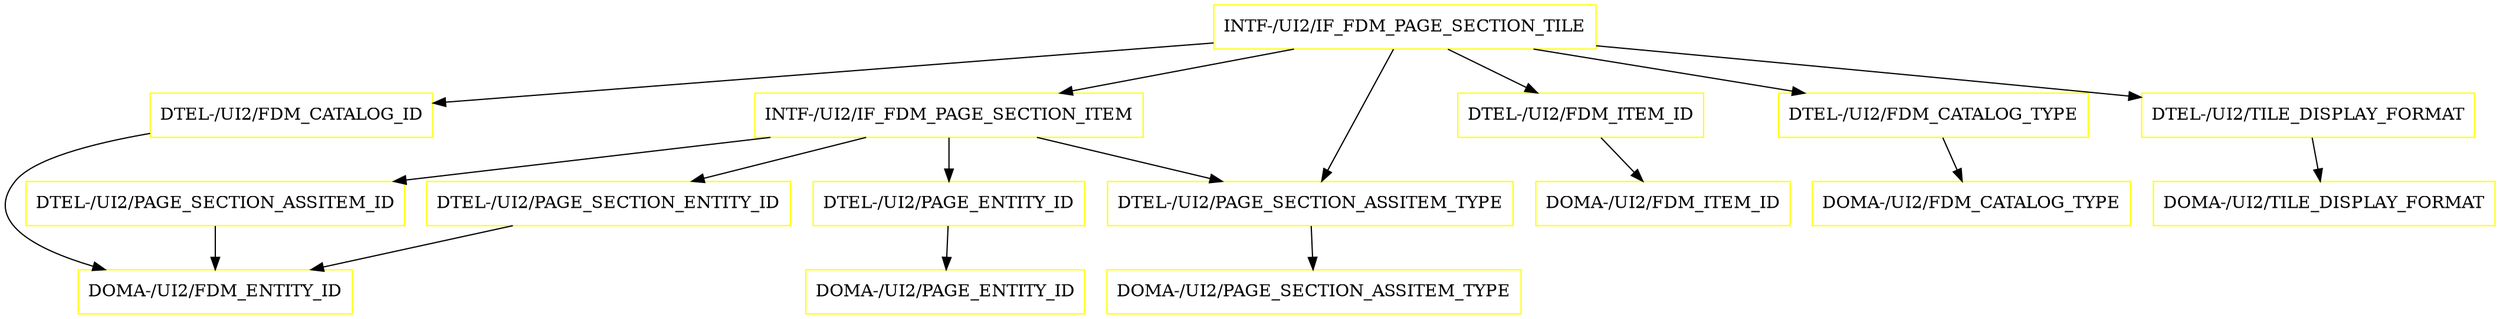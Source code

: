 digraph G {
  "INTF-/UI2/IF_FDM_PAGE_SECTION_TILE" [shape=box,color=yellow];
  "INTF-/UI2/IF_FDM_PAGE_SECTION_ITEM" [shape=box,color=yellow,URL="./INTF_%23UI2%23IF_FDM_PAGE_SECTION_ITEM.html"];
  "DTEL-/UI2/PAGE_SECTION_ENTITY_ID" [shape=box,color=yellow,URL="./DTEL_%23UI2%23PAGE_SECTION_ENTITY_ID.html"];
  "DOMA-/UI2/FDM_ENTITY_ID" [shape=box,color=yellow,URL="./DOMA_%23UI2%23FDM_ENTITY_ID.html"];
  "DTEL-/UI2/PAGE_ENTITY_ID" [shape=box,color=yellow,URL="./DTEL_%23UI2%23PAGE_ENTITY_ID.html"];
  "DOMA-/UI2/PAGE_ENTITY_ID" [shape=box,color=yellow,URL="./DOMA_%23UI2%23PAGE_ENTITY_ID.html"];
  "DTEL-/UI2/PAGE_SECTION_ASSITEM_TYPE" [shape=box,color=yellow,URL="./DTEL_%23UI2%23PAGE_SECTION_ASSITEM_TYPE.html"];
  "DOMA-/UI2/PAGE_SECTION_ASSITEM_TYPE" [shape=box,color=yellow,URL="./DOMA_%23UI2%23PAGE_SECTION_ASSITEM_TYPE.html"];
  "DTEL-/UI2/PAGE_SECTION_ASSITEM_ID" [shape=box,color=yellow,URL="./DTEL_%23UI2%23PAGE_SECTION_ASSITEM_ID.html"];
  "DTEL-/UI2/FDM_ITEM_ID" [shape=box,color=yellow,URL="./DTEL_%23UI2%23FDM_ITEM_ID.html"];
  "DOMA-/UI2/FDM_ITEM_ID" [shape=box,color=yellow,URL="./DOMA_%23UI2%23FDM_ITEM_ID.html"];
  "DTEL-/UI2/FDM_CATALOG_TYPE" [shape=box,color=yellow,URL="./DTEL_%23UI2%23FDM_CATALOG_TYPE.html"];
  "DOMA-/UI2/FDM_CATALOG_TYPE" [shape=box,color=yellow,URL="./DOMA_%23UI2%23FDM_CATALOG_TYPE.html"];
  "DTEL-/UI2/FDM_CATALOG_ID" [shape=box,color=yellow,URL="./DTEL_%23UI2%23FDM_CATALOG_ID.html"];
  "DTEL-/UI2/TILE_DISPLAY_FORMAT" [shape=box,color=yellow,URL="./DTEL_%23UI2%23TILE_DISPLAY_FORMAT.html"];
  "DOMA-/UI2/TILE_DISPLAY_FORMAT" [shape=box,color=yellow,URL="./DOMA_%23UI2%23TILE_DISPLAY_FORMAT.html"];
  "INTF-/UI2/IF_FDM_PAGE_SECTION_TILE" -> "DTEL-/UI2/PAGE_SECTION_ASSITEM_TYPE";
  "INTF-/UI2/IF_FDM_PAGE_SECTION_TILE" -> "DTEL-/UI2/TILE_DISPLAY_FORMAT";
  "INTF-/UI2/IF_FDM_PAGE_SECTION_TILE" -> "DTEL-/UI2/FDM_CATALOG_ID";
  "INTF-/UI2/IF_FDM_PAGE_SECTION_TILE" -> "DTEL-/UI2/FDM_CATALOG_TYPE";
  "INTF-/UI2/IF_FDM_PAGE_SECTION_TILE" -> "DTEL-/UI2/FDM_ITEM_ID";
  "INTF-/UI2/IF_FDM_PAGE_SECTION_TILE" -> "INTF-/UI2/IF_FDM_PAGE_SECTION_ITEM";
  "INTF-/UI2/IF_FDM_PAGE_SECTION_ITEM" -> "DTEL-/UI2/PAGE_SECTION_ASSITEM_ID";
  "INTF-/UI2/IF_FDM_PAGE_SECTION_ITEM" -> "DTEL-/UI2/PAGE_SECTION_ASSITEM_TYPE";
  "INTF-/UI2/IF_FDM_PAGE_SECTION_ITEM" -> "DTEL-/UI2/PAGE_ENTITY_ID";
  "INTF-/UI2/IF_FDM_PAGE_SECTION_ITEM" -> "DTEL-/UI2/PAGE_SECTION_ENTITY_ID";
  "DTEL-/UI2/PAGE_SECTION_ENTITY_ID" -> "DOMA-/UI2/FDM_ENTITY_ID";
  "DTEL-/UI2/PAGE_ENTITY_ID" -> "DOMA-/UI2/PAGE_ENTITY_ID";
  "DTEL-/UI2/PAGE_SECTION_ASSITEM_TYPE" -> "DOMA-/UI2/PAGE_SECTION_ASSITEM_TYPE";
  "DTEL-/UI2/PAGE_SECTION_ASSITEM_ID" -> "DOMA-/UI2/FDM_ENTITY_ID";
  "DTEL-/UI2/FDM_ITEM_ID" -> "DOMA-/UI2/FDM_ITEM_ID";
  "DTEL-/UI2/FDM_CATALOG_TYPE" -> "DOMA-/UI2/FDM_CATALOG_TYPE";
  "DTEL-/UI2/FDM_CATALOG_ID" -> "DOMA-/UI2/FDM_ENTITY_ID";
  "DTEL-/UI2/TILE_DISPLAY_FORMAT" -> "DOMA-/UI2/TILE_DISPLAY_FORMAT";
}
